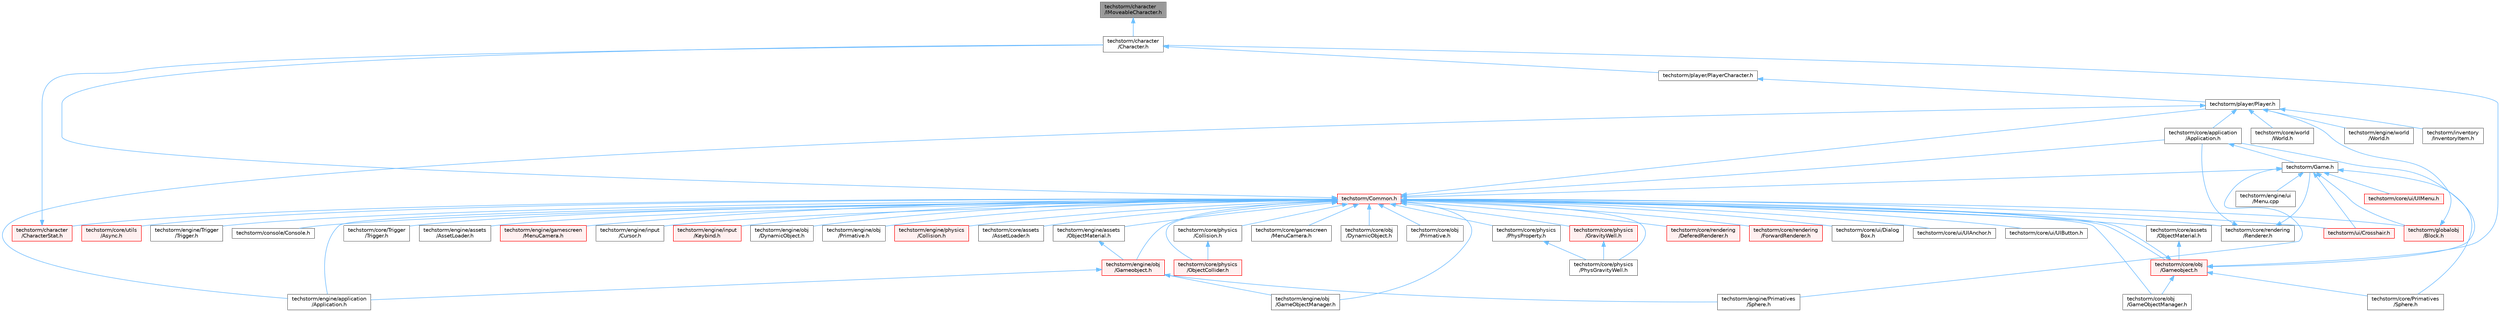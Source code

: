 digraph "techstorm/character/IMoveableCharacter.h"
{
 // LATEX_PDF_SIZE
  bgcolor="transparent";
  edge [fontname=Helvetica,fontsize=10,labelfontname=Helvetica,labelfontsize=10];
  node [fontname=Helvetica,fontsize=10,shape=box,height=0.2,width=0.4];
  Node1 [id="Node000001",label="techstorm/character\l/IMoveableCharacter.h",height=0.2,width=0.4,color="gray40", fillcolor="grey60", style="filled", fontcolor="black",tooltip=" "];
  Node1 -> Node2 [id="edge1_Node000001_Node000002",dir="back",color="steelblue1",style="solid",tooltip=" "];
  Node2 [id="Node000002",label="techstorm/character\l/Character.h",height=0.2,width=0.4,color="grey40", fillcolor="white", style="filled",URL="$_character_8h.html",tooltip=" "];
  Node2 -> Node3 [id="edge2_Node000002_Node000003",dir="back",color="steelblue1",style="solid",tooltip=" "];
  Node3 [id="Node000003",label="techstorm/player/PlayerCharacter.h",height=0.2,width=0.4,color="grey40", fillcolor="white", style="filled",URL="$_player_character_8h.html",tooltip=" "];
  Node3 -> Node4 [id="edge3_Node000003_Node000004",dir="back",color="steelblue1",style="solid",tooltip=" "];
  Node4 [id="Node000004",label="techstorm/player/Player.h",height=0.2,width=0.4,color="grey40", fillcolor="white", style="filled",URL="$_player_8h.html",tooltip=" "];
  Node4 -> Node5 [id="edge4_Node000004_Node000005",dir="back",color="steelblue1",style="solid",tooltip=" "];
  Node5 [id="Node000005",label="techstorm/core/application\l/Application.h",height=0.2,width=0.4,color="grey40", fillcolor="white", style="filled",URL="$core_2application_2_application_8h.html",tooltip=" "];
  Node5 -> Node6 [id="edge5_Node000005_Node000006",dir="back",color="steelblue1",style="solid",tooltip=" "];
  Node6 [id="Node000006",label="techstorm/Game.h",height=0.2,width=0.4,color="grey40", fillcolor="white", style="filled",URL="$_game_8h.html",tooltip=" "];
  Node6 -> Node7 [id="edge6_Node000006_Node000007",dir="back",color="steelblue1",style="solid",tooltip=" "];
  Node7 [id="Node000007",label="techstorm/Common.h",height=0.2,width=0.4,color="red", fillcolor="#FFF0F0", style="filled",URL="$_common_8h.html",tooltip=" "];
  Node7 -> Node2 [id="edge7_Node000007_Node000002",dir="back",color="steelblue1",style="solid",tooltip=" "];
  Node7 -> Node8 [id="edge8_Node000007_Node000008",dir="back",color="steelblue1",style="solid",tooltip=" "];
  Node8 [id="Node000008",label="techstorm/character\l/CharacterStat.h",height=0.2,width=0.4,color="red", fillcolor="#FFF0F0", style="filled",URL="$_character_stat_8h.html",tooltip=" "];
  Node8 -> Node2 [id="edge9_Node000008_Node000002",dir="back",color="steelblue1",style="solid",tooltip=" "];
  Node7 -> Node11 [id="edge10_Node000007_Node000011",dir="back",color="steelblue1",style="solid",tooltip=" "];
  Node11 [id="Node000011",label="techstorm/console/Console.h",height=0.2,width=0.4,color="grey40", fillcolor="white", style="filled",URL="$_console_8h.html",tooltip=" "];
  Node7 -> Node12 [id="edge11_Node000007_Node000012",dir="back",color="steelblue1",style="solid",tooltip=" "];
  Node12 [id="Node000012",label="techstorm/core/Trigger\l/Trigger.h",height=0.2,width=0.4,color="grey40", fillcolor="white", style="filled",URL="$core_2_trigger_2_trigger_8h.html",tooltip=" "];
  Node7 -> Node5 [id="edge12_Node000007_Node000005",dir="back",color="steelblue1",style="solid",tooltip=" "];
  Node7 -> Node13 [id="edge13_Node000007_Node000013",dir="back",color="steelblue1",style="solid",tooltip=" "];
  Node13 [id="Node000013",label="techstorm/core/assets\l/AssetLoader.h",height=0.2,width=0.4,color="grey40", fillcolor="white", style="filled",URL="$core_2assets_2_asset_loader_8h.html",tooltip=" "];
  Node7 -> Node14 [id="edge14_Node000007_Node000014",dir="back",color="steelblue1",style="solid",tooltip=" "];
  Node14 [id="Node000014",label="techstorm/core/assets\l/ObjectMaterial.h",height=0.2,width=0.4,color="grey40", fillcolor="white", style="filled",URL="$core_2assets_2_object_material_8h.html",tooltip=" "];
  Node14 -> Node15 [id="edge15_Node000014_Node000015",dir="back",color="steelblue1",style="solid",tooltip=" "];
  Node15 [id="Node000015",label="techstorm/core/obj\l/Gameobject.h",height=0.2,width=0.4,color="red", fillcolor="#FFF0F0", style="filled",URL="$core_2obj_2_gameobject_8h.html",tooltip=" "];
  Node15 -> Node7 [id="edge16_Node000015_Node000007",dir="back",color="steelblue1",style="solid",tooltip=" "];
  Node15 -> Node2 [id="edge17_Node000015_Node000002",dir="back",color="steelblue1",style="solid",tooltip=" "];
  Node15 -> Node16 [id="edge18_Node000015_Node000016",dir="back",color="steelblue1",style="solid",tooltip=" "];
  Node16 [id="Node000016",label="techstorm/core/Primatives\l/Sphere.h",height=0.2,width=0.4,color="grey40", fillcolor="white", style="filled",URL="$core_2_primatives_2_sphere_8h.html",tooltip=" "];
  Node15 -> Node5 [id="edge19_Node000015_Node000005",dir="back",color="steelblue1",style="solid",tooltip=" "];
  Node15 -> Node23 [id="edge20_Node000015_Node000023",dir="back",color="steelblue1",style="solid",tooltip=" "];
  Node23 [id="Node000023",label="techstorm/core/obj\l/GameObjectManager.h",height=0.2,width=0.4,color="grey40", fillcolor="white", style="filled",URL="$core_2obj_2_game_object_manager_8h.html",tooltip=" "];
  Node7 -> Node35 [id="edge21_Node000007_Node000035",dir="back",color="steelblue1",style="solid",tooltip=" "];
  Node35 [id="Node000035",label="techstorm/core/gamescreen\l/MenuCamera.h",height=0.2,width=0.4,color="grey40", fillcolor="white", style="filled",URL="$core_2gamescreen_2_menu_camera_8h.html",tooltip=" "];
  Node7 -> Node36 [id="edge22_Node000007_Node000036",dir="back",color="steelblue1",style="solid",tooltip=" "];
  Node36 [id="Node000036",label="techstorm/core/obj\l/DynamicObject.h",height=0.2,width=0.4,color="grey40", fillcolor="white", style="filled",URL="$core_2obj_2_dynamic_object_8h.html",tooltip=" "];
  Node7 -> Node23 [id="edge23_Node000007_Node000023",dir="back",color="steelblue1",style="solid",tooltip=" "];
  Node7 -> Node15 [id="edge24_Node000007_Node000015",dir="back",color="steelblue1",style="solid",tooltip=" "];
  Node7 -> Node37 [id="edge25_Node000007_Node000037",dir="back",color="steelblue1",style="solid",tooltip=" "];
  Node37 [id="Node000037",label="techstorm/core/obj\l/Primative.h",height=0.2,width=0.4,color="grey40", fillcolor="white", style="filled",URL="$core_2obj_2_primative_8h.html",tooltip=" "];
  Node7 -> Node38 [id="edge26_Node000007_Node000038",dir="back",color="steelblue1",style="solid",tooltip=" "];
  Node38 [id="Node000038",label="techstorm/core/physics\l/Collision.h",height=0.2,width=0.4,color="grey40", fillcolor="white", style="filled",URL="$core_2physics_2_collision_8h.html",tooltip=" "];
  Node38 -> Node39 [id="edge27_Node000038_Node000039",dir="back",color="steelblue1",style="solid",tooltip=" "];
  Node39 [id="Node000039",label="techstorm/core/physics\l/ObjectCollider.h",height=0.2,width=0.4,color="red", fillcolor="#FFF0F0", style="filled",URL="$core_2physics_2_object_collider_8h.html",tooltip=" "];
  Node7 -> Node41 [id="edge28_Node000007_Node000041",dir="back",color="steelblue1",style="solid",tooltip=" "];
  Node41 [id="Node000041",label="techstorm/core/physics\l/GravityWell.h",height=0.2,width=0.4,color="red", fillcolor="#FFF0F0", style="filled",URL="$core_2physics_2_gravity_well_8h.html",tooltip=" "];
  Node41 -> Node43 [id="edge29_Node000041_Node000043",dir="back",color="steelblue1",style="solid",tooltip=" "];
  Node43 [id="Node000043",label="techstorm/core/physics\l/PhysGravityWell.h",height=0.2,width=0.4,color="grey40", fillcolor="white", style="filled",URL="$core_2physics_2_phys_gravity_well_8h.html",tooltip=" "];
  Node7 -> Node39 [id="edge30_Node000007_Node000039",dir="back",color="steelblue1",style="solid",tooltip=" "];
  Node7 -> Node43 [id="edge31_Node000007_Node000043",dir="back",color="steelblue1",style="solid",tooltip=" "];
  Node7 -> Node44 [id="edge32_Node000007_Node000044",dir="back",color="steelblue1",style="solid",tooltip=" "];
  Node44 [id="Node000044",label="techstorm/core/physics\l/PhysProperty.h",height=0.2,width=0.4,color="grey40", fillcolor="white", style="filled",URL="$core_2physics_2_phys_property_8h.html",tooltip=" "];
  Node44 -> Node43 [id="edge33_Node000044_Node000043",dir="back",color="steelblue1",style="solid",tooltip=" "];
  Node7 -> Node45 [id="edge34_Node000007_Node000045",dir="back",color="steelblue1",style="solid",tooltip=" "];
  Node45 [id="Node000045",label="techstorm/core/rendering\l/DeferedRenderer.h",height=0.2,width=0.4,color="red", fillcolor="#FFF0F0", style="filled",URL="$core_2rendering_2_defered_renderer_8h.html",tooltip=" "];
  Node7 -> Node47 [id="edge35_Node000007_Node000047",dir="back",color="steelblue1",style="solid",tooltip=" "];
  Node47 [id="Node000047",label="techstorm/core/rendering\l/ForwardRenderer.h",height=0.2,width=0.4,color="red", fillcolor="#FFF0F0", style="filled",URL="$core_2rendering_2_forward_renderer_8h.html",tooltip=" "];
  Node7 -> Node48 [id="edge36_Node000007_Node000048",dir="back",color="steelblue1",style="solid",tooltip=" "];
  Node48 [id="Node000048",label="techstorm/core/rendering\l/Renderer.h",height=0.2,width=0.4,color="grey40", fillcolor="white", style="filled",URL="$core_2rendering_2_renderer_8h.html",tooltip=" "];
  Node48 -> Node6 [id="edge37_Node000048_Node000006",dir="back",color="steelblue1",style="solid",tooltip=" "];
  Node48 -> Node5 [id="edge38_Node000048_Node000005",dir="back",color="steelblue1",style="solid",tooltip=" "];
  Node7 -> Node49 [id="edge39_Node000007_Node000049",dir="back",color="steelblue1",style="solid",tooltip=" "];
  Node49 [id="Node000049",label="techstorm/core/ui/Dialog\lBox.h",height=0.2,width=0.4,color="grey40", fillcolor="white", style="filled",URL="$core_2ui_2_dialog_box_8h.html",tooltip=" "];
  Node7 -> Node50 [id="edge40_Node000007_Node000050",dir="back",color="steelblue1",style="solid",tooltip=" "];
  Node50 [id="Node000050",label="techstorm/core/ui/UIAnchor.h",height=0.2,width=0.4,color="grey40", fillcolor="white", style="filled",URL="$core_2ui_2_u_i_anchor_8h.html",tooltip=" "];
  Node7 -> Node51 [id="edge41_Node000007_Node000051",dir="back",color="steelblue1",style="solid",tooltip=" "];
  Node51 [id="Node000051",label="techstorm/core/ui/UIButton.h",height=0.2,width=0.4,color="grey40", fillcolor="white", style="filled",URL="$core_2ui_2_u_i_button_8h.html",tooltip=" "];
  Node7 -> Node52 [id="edge42_Node000007_Node000052",dir="back",color="steelblue1",style="solid",tooltip=" "];
  Node52 [id="Node000052",label="techstorm/core/utils\l/Async.h",height=0.2,width=0.4,color="red", fillcolor="#FFF0F0", style="filled",URL="$core_2utils_2_async_8h.html",tooltip=" "];
  Node7 -> Node54 [id="edge43_Node000007_Node000054",dir="back",color="steelblue1",style="solid",tooltip=" "];
  Node54 [id="Node000054",label="techstorm/engine/Trigger\l/Trigger.h",height=0.2,width=0.4,color="grey40", fillcolor="white", style="filled",URL="$engine_2_trigger_2_trigger_8h.html",tooltip=" "];
  Node7 -> Node55 [id="edge44_Node000007_Node000055",dir="back",color="steelblue1",style="solid",tooltip=" "];
  Node55 [id="Node000055",label="techstorm/engine/application\l/Application.h",height=0.2,width=0.4,color="grey40", fillcolor="white", style="filled",URL="$engine_2application_2_application_8h.html",tooltip=" "];
  Node7 -> Node56 [id="edge45_Node000007_Node000056",dir="back",color="steelblue1",style="solid",tooltip=" "];
  Node56 [id="Node000056",label="techstorm/engine/assets\l/AssetLoader.h",height=0.2,width=0.4,color="grey40", fillcolor="white", style="filled",URL="$engine_2assets_2_asset_loader_8h.html",tooltip=" "];
  Node7 -> Node57 [id="edge46_Node000007_Node000057",dir="back",color="steelblue1",style="solid",tooltip=" "];
  Node57 [id="Node000057",label="techstorm/engine/assets\l/ObjectMaterial.h",height=0.2,width=0.4,color="grey40", fillcolor="white", style="filled",URL="$engine_2assets_2_object_material_8h.html",tooltip=" "];
  Node57 -> Node58 [id="edge47_Node000057_Node000058",dir="back",color="steelblue1",style="solid",tooltip=" "];
  Node58 [id="Node000058",label="techstorm/engine/obj\l/Gameobject.h",height=0.2,width=0.4,color="red", fillcolor="#FFF0F0", style="filled",URL="$engine_2obj_2_gameobject_8h.html",tooltip=" "];
  Node58 -> Node59 [id="edge48_Node000058_Node000059",dir="back",color="steelblue1",style="solid",tooltip=" "];
  Node59 [id="Node000059",label="techstorm/engine/Primatives\l/Sphere.h",height=0.2,width=0.4,color="grey40", fillcolor="white", style="filled",URL="$engine_2_primatives_2_sphere_8h.html",tooltip=" "];
  Node58 -> Node55 [id="edge49_Node000058_Node000055",dir="back",color="steelblue1",style="solid",tooltip=" "];
  Node58 -> Node65 [id="edge50_Node000058_Node000065",dir="back",color="steelblue1",style="solid",tooltip=" "];
  Node65 [id="Node000065",label="techstorm/engine/obj\l/GameObjectManager.h",height=0.2,width=0.4,color="grey40", fillcolor="white", style="filled",URL="$engine_2obj_2_game_object_manager_8h.html",tooltip=" "];
  Node7 -> Node70 [id="edge51_Node000007_Node000070",dir="back",color="steelblue1",style="solid",tooltip=" "];
  Node70 [id="Node000070",label="techstorm/engine/gamescreen\l/MenuCamera.h",height=0.2,width=0.4,color="red", fillcolor="#FFF0F0", style="filled",URL="$engine_2gamescreen_2_menu_camera_8h.html",tooltip=" "];
  Node7 -> Node73 [id="edge52_Node000007_Node000073",dir="back",color="steelblue1",style="solid",tooltip=" "];
  Node73 [id="Node000073",label="techstorm/engine/input\l/Cursor.h",height=0.2,width=0.4,color="grey40", fillcolor="white", style="filled",URL="$engine_2input_2_cursor_8h.html",tooltip=" "];
  Node7 -> Node74 [id="edge53_Node000007_Node000074",dir="back",color="steelblue1",style="solid",tooltip=" "];
  Node74 [id="Node000074",label="techstorm/engine/input\l/Keybind.h",height=0.2,width=0.4,color="red", fillcolor="#FFF0F0", style="filled",URL="$engine_2input_2_keybind_8h.html",tooltip=" "];
  Node7 -> Node76 [id="edge54_Node000007_Node000076",dir="back",color="steelblue1",style="solid",tooltip=" "];
  Node76 [id="Node000076",label="techstorm/engine/obj\l/DynamicObject.h",height=0.2,width=0.4,color="grey40", fillcolor="white", style="filled",URL="$engine_2obj_2_dynamic_object_8h.html",tooltip=" "];
  Node7 -> Node65 [id="edge55_Node000007_Node000065",dir="back",color="steelblue1",style="solid",tooltip=" "];
  Node7 -> Node58 [id="edge56_Node000007_Node000058",dir="back",color="steelblue1",style="solid",tooltip=" "];
  Node7 -> Node77 [id="edge57_Node000007_Node000077",dir="back",color="steelblue1",style="solid",tooltip=" "];
  Node77 [id="Node000077",label="techstorm/engine/obj\l/Primative.h",height=0.2,width=0.4,color="grey40", fillcolor="white", style="filled",URL="$engine_2obj_2_primative_8h.html",tooltip=" "];
  Node7 -> Node78 [id="edge58_Node000007_Node000078",dir="back",color="steelblue1",style="solid",tooltip=" "];
  Node78 [id="Node000078",label="techstorm/engine/physics\l/Collision.h",height=0.2,width=0.4,color="red", fillcolor="#FFF0F0", style="filled",URL="$engine_2physics_2_collision_8h.html",tooltip=" "];
  Node7 -> Node102 [id="edge59_Node000007_Node000102",dir="back",color="steelblue1",style="solid",tooltip=" "];
  Node102 [id="Node000102",label="techstorm/globalobj\l/Block.h",height=0.2,width=0.4,color="red", fillcolor="#FFF0F0", style="filled",URL="$_block_8h.html",tooltip=" "];
  Node102 -> Node4 [id="edge60_Node000102_Node000004",dir="back",color="steelblue1",style="solid",tooltip=" "];
  Node7 -> Node4 [id="edge61_Node000007_Node000004",dir="back",color="steelblue1",style="solid",tooltip=" "];
  Node7 -> Node116 [id="edge62_Node000007_Node000116",dir="back",color="steelblue1",style="solid",tooltip=" "];
  Node116 [id="Node000116",label="techstorm/ui/Crosshair.h",height=0.2,width=0.4,color="red", fillcolor="#FFF0F0", style="filled",URL="$_crosshair_8h.html",tooltip=" "];
  Node6 -> Node16 [id="edge63_Node000006_Node000016",dir="back",color="steelblue1",style="solid",tooltip=" "];
  Node6 -> Node118 [id="edge64_Node000006_Node000118",dir="back",color="steelblue1",style="solid",tooltip=" "];
  Node118 [id="Node000118",label="techstorm/core/ui/UIMenu.h",height=0.2,width=0.4,color="red", fillcolor="#FFF0F0", style="filled",URL="$_u_i_menu_8h.html",tooltip=" "];
  Node6 -> Node59 [id="edge65_Node000006_Node000059",dir="back",color="steelblue1",style="solid",tooltip=" "];
  Node6 -> Node72 [id="edge66_Node000006_Node000072",dir="back",color="steelblue1",style="solid",tooltip=" "];
  Node72 [id="Node000072",label="techstorm/engine/ui\l/Menu.cpp",height=0.2,width=0.4,color="grey40", fillcolor="white", style="filled",URL="$_menu_8cpp.html",tooltip=" "];
  Node6 -> Node102 [id="edge67_Node000006_Node000102",dir="back",color="steelblue1",style="solid",tooltip=" "];
  Node6 -> Node116 [id="edge68_Node000006_Node000116",dir="back",color="steelblue1",style="solid",tooltip=" "];
  Node4 -> Node121 [id="edge69_Node000004_Node000121",dir="back",color="steelblue1",style="solid",tooltip=" "];
  Node121 [id="Node000121",label="techstorm/core/world\l/World.h",height=0.2,width=0.4,color="grey40", fillcolor="white", style="filled",URL="$core_2world_2_world_8h.html",tooltip=" "];
  Node4 -> Node55 [id="edge70_Node000004_Node000055",dir="back",color="steelblue1",style="solid",tooltip=" "];
  Node4 -> Node122 [id="edge71_Node000004_Node000122",dir="back",color="steelblue1",style="solid",tooltip=" "];
  Node122 [id="Node000122",label="techstorm/engine/world\l/World.h",height=0.2,width=0.4,color="grey40", fillcolor="white", style="filled",URL="$engine_2world_2_world_8h.html",tooltip=" "];
  Node4 -> Node123 [id="edge72_Node000004_Node000123",dir="back",color="steelblue1",style="solid",tooltip=" "];
  Node123 [id="Node000123",label="techstorm/inventory\l/InventoryItem.h",height=0.2,width=0.4,color="grey40", fillcolor="white", style="filled",URL="$_inventory_item_8h.html",tooltip=" "];
}
